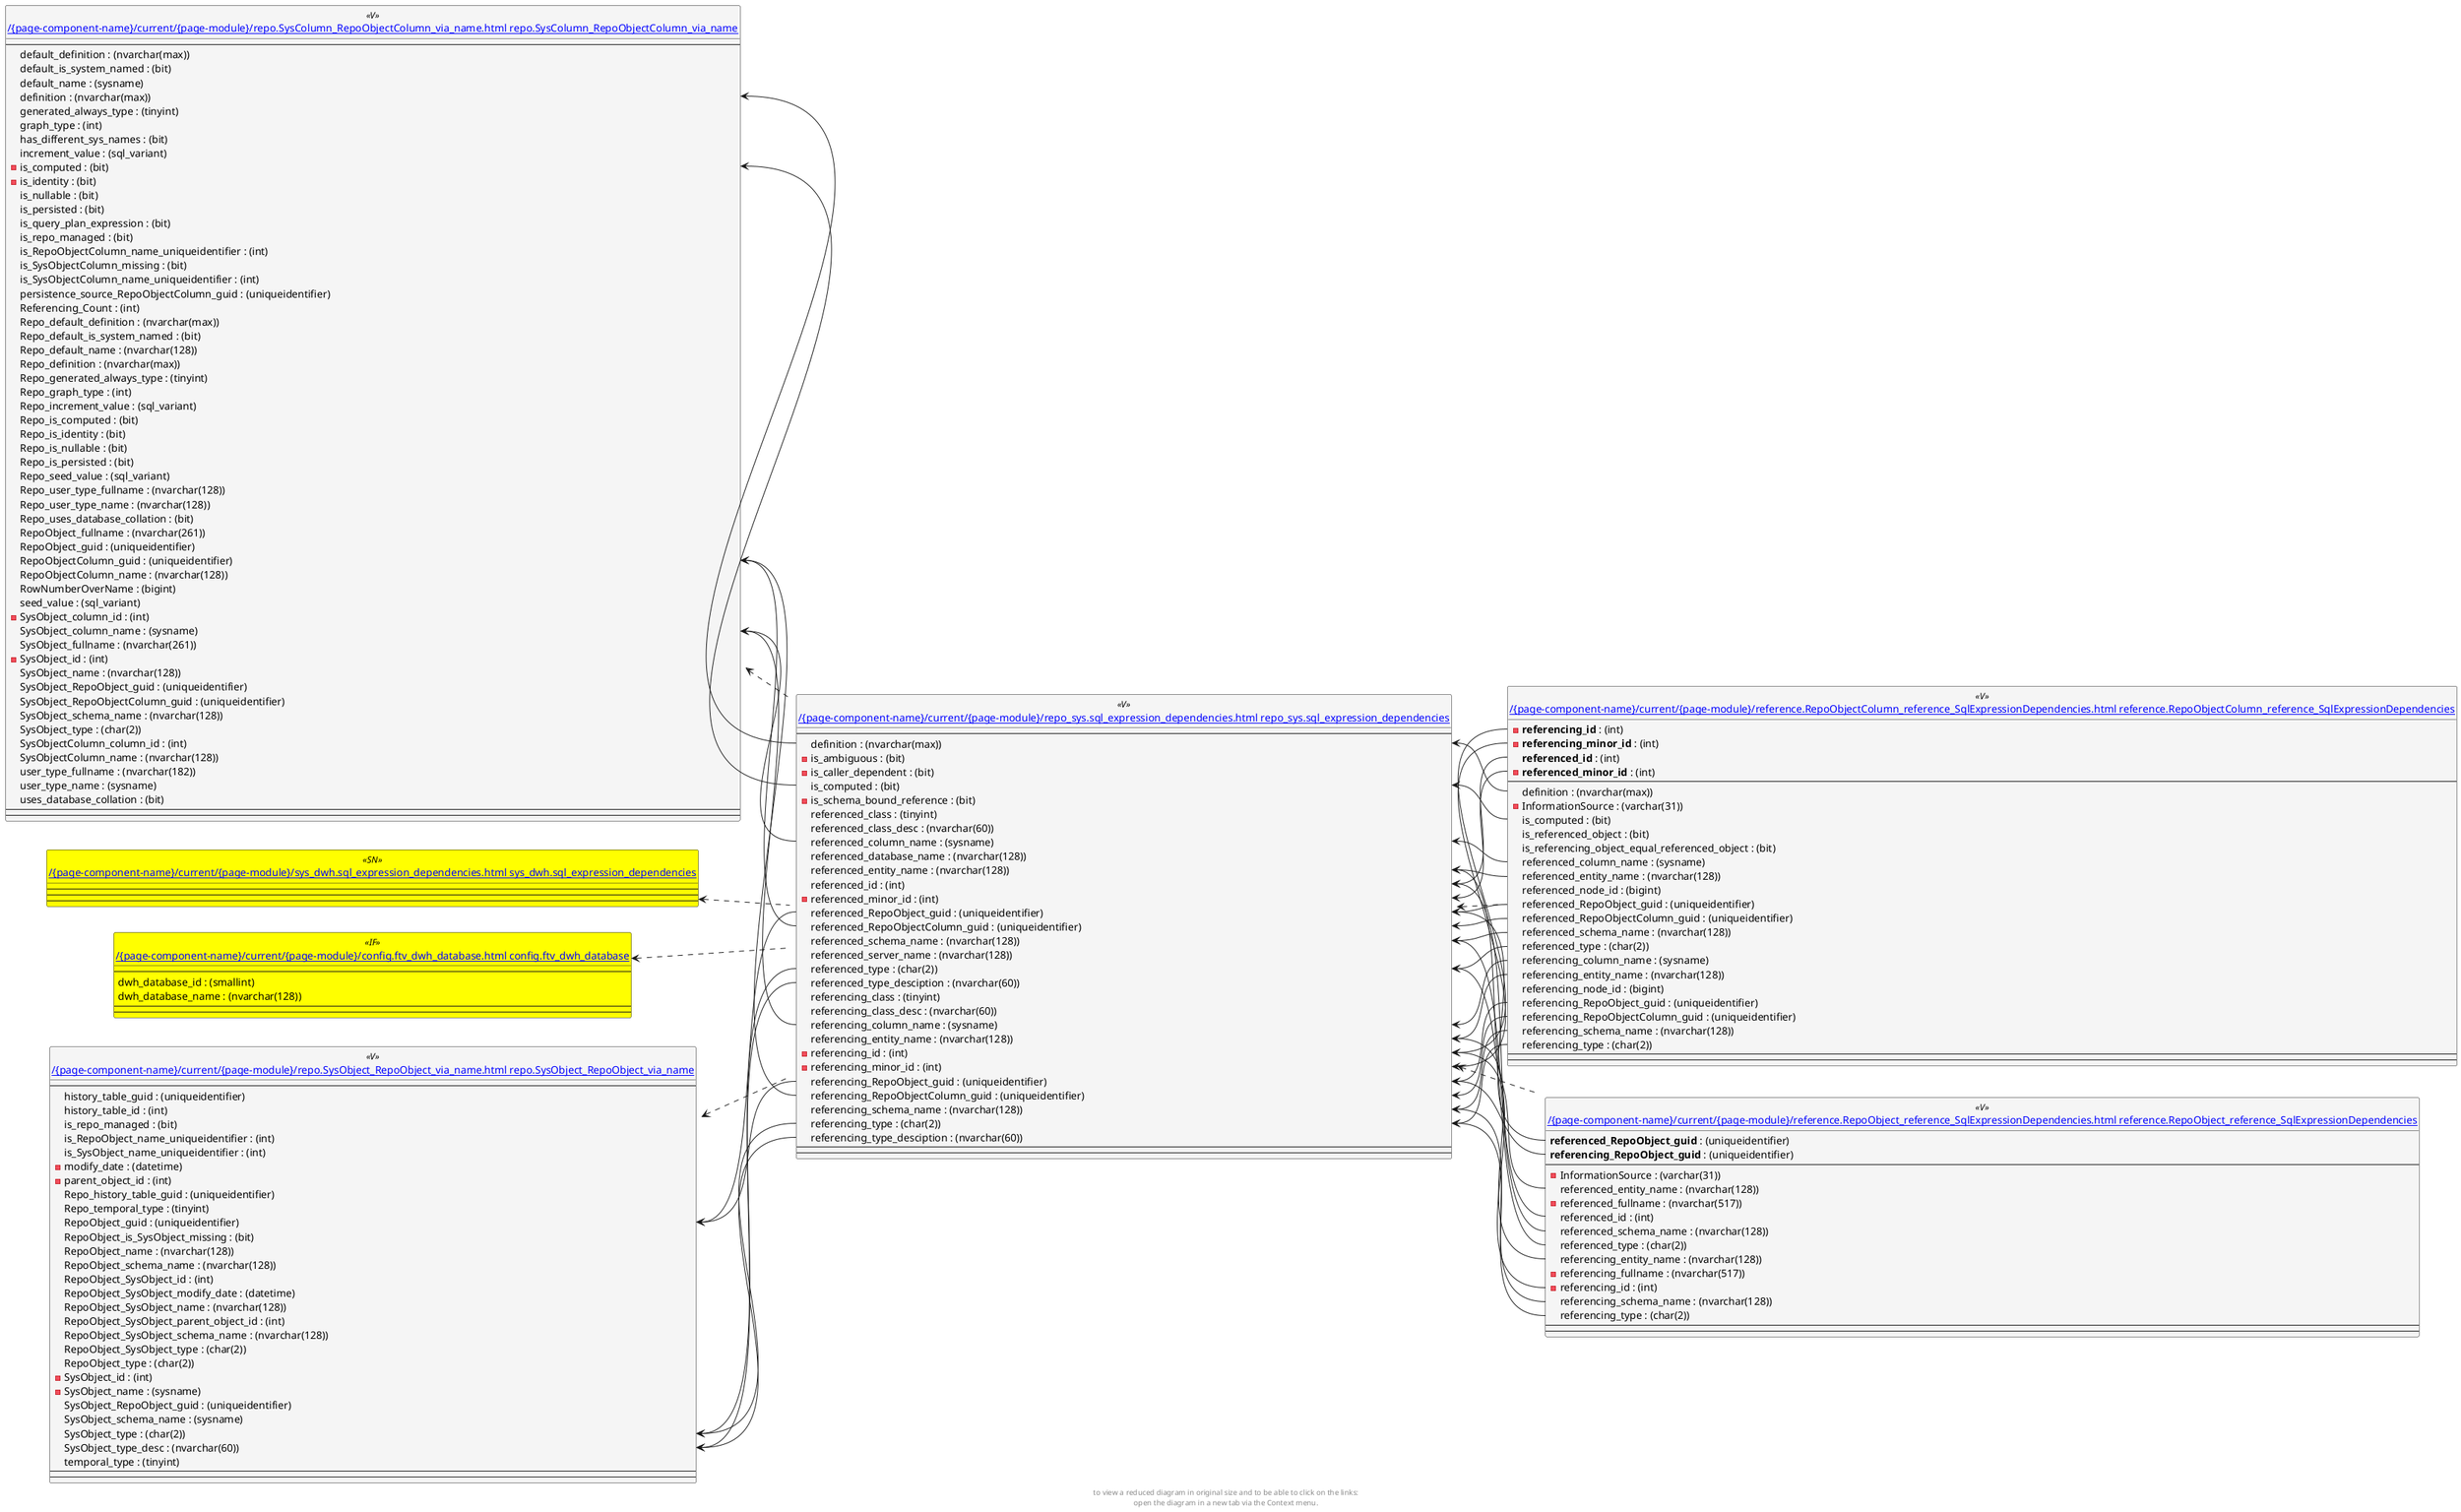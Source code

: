 @startuml
left to right direction
'top to bottom direction
hide circle
'avoide "." issues:
set namespaceSeparator none


skinparam class {
  BackgroundColor White
  BackgroundColor<<FN>> Yellow
  BackgroundColor<<FS>> Yellow
  BackgroundColor<<FT>> LightGray
  BackgroundColor<<IF>> Yellow
  BackgroundColor<<IS>> Yellow
  BackgroundColor<<P>> Aqua
  BackgroundColor<<PC>> Aqua
  BackgroundColor<<SN>> Yellow
  BackgroundColor<<SO>> SlateBlue
  BackgroundColor<<TF>> LightGray
  BackgroundColor<<TR>> Tomato
  BackgroundColor<<U>> White
  BackgroundColor<<V>> WhiteSmoke
  BackgroundColor<<X>> Aqua
}


entity "[[{site-url}/{page-component-name}/current/{page-module}/config.ftv_dwh_database.html config.ftv_dwh_database]]" as config.ftv_dwh_database << IF >> {
  --
  dwh_database_id : (smallint)
  dwh_database_name : (nvarchar(128))
  --
  --
}

entity "[[{site-url}/{page-component-name}/current/{page-module}/reference.RepoObject_reference_SqlExpressionDependencies.html reference.RepoObject_reference_SqlExpressionDependencies]]" as reference.RepoObject_reference_SqlExpressionDependencies << V >> {
  **referenced_RepoObject_guid** : (uniqueidentifier)
  **referencing_RepoObject_guid** : (uniqueidentifier)
  --
  - InformationSource : (varchar(31))
  referenced_entity_name : (nvarchar(128))
  - referenced_fullname : (nvarchar(517))
  referenced_id : (int)
  referenced_schema_name : (nvarchar(128))
  referenced_type : (char(2))
  referencing_entity_name : (nvarchar(128))
  - referencing_fullname : (nvarchar(517))
  - referencing_id : (int)
  referencing_schema_name : (nvarchar(128))
  referencing_type : (char(2))
  --
  --
}

entity "[[{site-url}/{page-component-name}/current/{page-module}/reference.RepoObjectColumn_reference_SqlExpressionDependencies.html reference.RepoObjectColumn_reference_SqlExpressionDependencies]]" as reference.RepoObjectColumn_reference_SqlExpressionDependencies << V >> {
  - **referencing_id** : (int)
  - **referencing_minor_id** : (int)
  **referenced_id** : (int)
  - **referenced_minor_id** : (int)
  --
  definition : (nvarchar(max))
  - InformationSource : (varchar(31))
  is_computed : (bit)
  is_referenced_object : (bit)
  is_referencing_object_equal_referenced_object : (bit)
  referenced_column_name : (sysname)
  referenced_entity_name : (nvarchar(128))
  referenced_node_id : (bigint)
  referenced_RepoObject_guid : (uniqueidentifier)
  referenced_RepoObjectColumn_guid : (uniqueidentifier)
  referenced_schema_name : (nvarchar(128))
  referenced_type : (char(2))
  referencing_column_name : (sysname)
  referencing_entity_name : (nvarchar(128))
  referencing_node_id : (bigint)
  referencing_RepoObject_guid : (uniqueidentifier)
  referencing_RepoObjectColumn_guid : (uniqueidentifier)
  referencing_schema_name : (nvarchar(128))
  referencing_type : (char(2))
  --
  --
}

entity "[[{site-url}/{page-component-name}/current/{page-module}/repo.SysColumn_RepoObjectColumn_via_name.html repo.SysColumn_RepoObjectColumn_via_name]]" as repo.SysColumn_RepoObjectColumn_via_name << V >> {
  --
  default_definition : (nvarchar(max))
  default_is_system_named : (bit)
  default_name : (sysname)
  definition : (nvarchar(max))
  generated_always_type : (tinyint)
  graph_type : (int)
  has_different_sys_names : (bit)
  increment_value : (sql_variant)
  - is_computed : (bit)
  - is_identity : (bit)
  is_nullable : (bit)
  is_persisted : (bit)
  is_query_plan_expression : (bit)
  is_repo_managed : (bit)
  is_RepoObjectColumn_name_uniqueidentifier : (int)
  is_SysObjectColumn_missing : (bit)
  is_SysObjectColumn_name_uniqueidentifier : (int)
  persistence_source_RepoObjectColumn_guid : (uniqueidentifier)
  Referencing_Count : (int)
  Repo_default_definition : (nvarchar(max))
  Repo_default_is_system_named : (bit)
  Repo_default_name : (nvarchar(128))
  Repo_definition : (nvarchar(max))
  Repo_generated_always_type : (tinyint)
  Repo_graph_type : (int)
  Repo_increment_value : (sql_variant)
  Repo_is_computed : (bit)
  Repo_is_identity : (bit)
  Repo_is_nullable : (bit)
  Repo_is_persisted : (bit)
  Repo_seed_value : (sql_variant)
  Repo_user_type_fullname : (nvarchar(128))
  Repo_user_type_name : (nvarchar(128))
  Repo_uses_database_collation : (bit)
  RepoObject_fullname : (nvarchar(261))
  RepoObject_guid : (uniqueidentifier)
  RepoObjectColumn_guid : (uniqueidentifier)
  RepoObjectColumn_name : (nvarchar(128))
  RowNumberOverName : (bigint)
  seed_value : (sql_variant)
  - SysObject_column_id : (int)
  SysObject_column_name : (sysname)
  SysObject_fullname : (nvarchar(261))
  - SysObject_id : (int)
  SysObject_name : (nvarchar(128))
  SysObject_RepoObject_guid : (uniqueidentifier)
  SysObject_RepoObjectColumn_guid : (uniqueidentifier)
  SysObject_schema_name : (nvarchar(128))
  SysObject_type : (char(2))
  SysObjectColumn_column_id : (int)
  SysObjectColumn_name : (nvarchar(128))
  user_type_fullname : (nvarchar(182))
  user_type_name : (sysname)
  uses_database_collation : (bit)
  --
  --
}

entity "[[{site-url}/{page-component-name}/current/{page-module}/repo.SysObject_RepoObject_via_name.html repo.SysObject_RepoObject_via_name]]" as repo.SysObject_RepoObject_via_name << V >> {
  --
  history_table_guid : (uniqueidentifier)
  history_table_id : (int)
  is_repo_managed : (bit)
  is_RepoObject_name_uniqueidentifier : (int)
  is_SysObject_name_uniqueidentifier : (int)
  - modify_date : (datetime)
  - parent_object_id : (int)
  Repo_history_table_guid : (uniqueidentifier)
  Repo_temporal_type : (tinyint)
  RepoObject_guid : (uniqueidentifier)
  RepoObject_is_SysObject_missing : (bit)
  RepoObject_name : (nvarchar(128))
  RepoObject_schema_name : (nvarchar(128))
  RepoObject_SysObject_id : (int)
  RepoObject_SysObject_modify_date : (datetime)
  RepoObject_SysObject_name : (nvarchar(128))
  RepoObject_SysObject_parent_object_id : (int)
  RepoObject_SysObject_schema_name : (nvarchar(128))
  RepoObject_SysObject_type : (char(2))
  RepoObject_type : (char(2))
  - SysObject_id : (int)
  - SysObject_name : (sysname)
  SysObject_RepoObject_guid : (uniqueidentifier)
  SysObject_schema_name : (sysname)
  SysObject_type : (char(2))
  SysObject_type_desc : (nvarchar(60))
  temporal_type : (tinyint)
  --
  --
}

entity "[[{site-url}/{page-component-name}/current/{page-module}/repo_sys.sql_expression_dependencies.html repo_sys.sql_expression_dependencies]]" as repo_sys.sql_expression_dependencies << V >> {
  --
  definition : (nvarchar(max))
  - is_ambiguous : (bit)
  - is_caller_dependent : (bit)
  is_computed : (bit)
  - is_schema_bound_reference : (bit)
  referenced_class : (tinyint)
  referenced_class_desc : (nvarchar(60))
  referenced_column_name : (sysname)
  referenced_database_name : (nvarchar(128))
  referenced_entity_name : (nvarchar(128))
  referenced_id : (int)
  - referenced_minor_id : (int)
  referenced_RepoObject_guid : (uniqueidentifier)
  referenced_RepoObjectColumn_guid : (uniqueidentifier)
  referenced_schema_name : (nvarchar(128))
  referenced_server_name : (nvarchar(128))
  referenced_type : (char(2))
  referenced_type_desciption : (nvarchar(60))
  referencing_class : (tinyint)
  referencing_class_desc : (nvarchar(60))
  referencing_column_name : (sysname)
  referencing_entity_name : (nvarchar(128))
  - referencing_id : (int)
  - referencing_minor_id : (int)
  referencing_RepoObject_guid : (uniqueidentifier)
  referencing_RepoObjectColumn_guid : (uniqueidentifier)
  referencing_schema_name : (nvarchar(128))
  referencing_type : (char(2))
  referencing_type_desciption : (nvarchar(60))
  --
  --
}

entity "[[{site-url}/{page-component-name}/current/{page-module}/sys_dwh.sql_expression_dependencies.html sys_dwh.sql_expression_dependencies]]" as sys_dwh.sql_expression_dependencies << SN >> {
  --
  --
  --
}

config.ftv_dwh_database <.. repo_sys.sql_expression_dependencies
repo.SysColumn_RepoObjectColumn_via_name <.. repo_sys.sql_expression_dependencies
repo.SysObject_RepoObject_via_name <.. repo_sys.sql_expression_dependencies
repo_sys.sql_expression_dependencies <.. reference.RepoObject_reference_SqlExpressionDependencies
repo_sys.sql_expression_dependencies <.. reference.RepoObjectColumn_reference_SqlExpressionDependencies
sys_dwh.sql_expression_dependencies <.. repo_sys.sql_expression_dependencies
repo.SysColumn_RepoObjectColumn_via_name::definition <-- repo_sys.sql_expression_dependencies::definition
repo.SysColumn_RepoObjectColumn_via_name::is_computed <-- repo_sys.sql_expression_dependencies::is_computed
repo.SysColumn_RepoObjectColumn_via_name::RepoObjectColumn_guid <-- repo_sys.sql_expression_dependencies::referencing_RepoObjectColumn_guid
repo.SysColumn_RepoObjectColumn_via_name::RepoObjectColumn_guid <-- repo_sys.sql_expression_dependencies::referenced_RepoObjectColumn_guid
repo.SysColumn_RepoObjectColumn_via_name::SysObject_column_name <-- repo_sys.sql_expression_dependencies::referencing_column_name
repo.SysColumn_RepoObjectColumn_via_name::SysObject_column_name <-- repo_sys.sql_expression_dependencies::referenced_column_name
repo.SysObject_RepoObject_via_name::RepoObject_guid <-- repo_sys.sql_expression_dependencies::referencing_RepoObject_guid
repo.SysObject_RepoObject_via_name::RepoObject_guid <-- repo_sys.sql_expression_dependencies::referenced_RepoObject_guid
repo.SysObject_RepoObject_via_name::SysObject_type <-- repo_sys.sql_expression_dependencies::referencing_type
repo.SysObject_RepoObject_via_name::SysObject_type <-- repo_sys.sql_expression_dependencies::referenced_type
repo.SysObject_RepoObject_via_name::SysObject_type_desc <-- repo_sys.sql_expression_dependencies::referencing_type_desciption
repo.SysObject_RepoObject_via_name::SysObject_type_desc <-- repo_sys.sql_expression_dependencies::referenced_type_desciption
repo_sys.sql_expression_dependencies::definition <-- reference.RepoObjectColumn_reference_SqlExpressionDependencies::definition
repo_sys.sql_expression_dependencies::is_computed <-- reference.RepoObjectColumn_reference_SqlExpressionDependencies::is_computed
repo_sys.sql_expression_dependencies::referenced_column_name <-- reference.RepoObjectColumn_reference_SqlExpressionDependencies::referenced_column_name
repo_sys.sql_expression_dependencies::referenced_entity_name <-- reference.RepoObject_reference_SqlExpressionDependencies::referenced_entity_name
repo_sys.sql_expression_dependencies::referenced_entity_name <-- reference.RepoObjectColumn_reference_SqlExpressionDependencies::referenced_entity_name
repo_sys.sql_expression_dependencies::referenced_id <-- reference.RepoObject_reference_SqlExpressionDependencies::referenced_id
repo_sys.sql_expression_dependencies::referenced_id <-- reference.RepoObjectColumn_reference_SqlExpressionDependencies::referenced_id
repo_sys.sql_expression_dependencies::referenced_minor_id <-- reference.RepoObjectColumn_reference_SqlExpressionDependencies::referenced_minor_id
repo_sys.sql_expression_dependencies::referenced_RepoObject_guid <-- reference.RepoObject_reference_SqlExpressionDependencies::referenced_RepoObject_guid
repo_sys.sql_expression_dependencies::referenced_RepoObject_guid <-- reference.RepoObjectColumn_reference_SqlExpressionDependencies::referenced_RepoObject_guid
repo_sys.sql_expression_dependencies::referenced_RepoObjectColumn_guid <-- reference.RepoObjectColumn_reference_SqlExpressionDependencies::referenced_RepoObjectColumn_guid
repo_sys.sql_expression_dependencies::referenced_schema_name <-- reference.RepoObject_reference_SqlExpressionDependencies::referenced_schema_name
repo_sys.sql_expression_dependencies::referenced_schema_name <-- reference.RepoObjectColumn_reference_SqlExpressionDependencies::referenced_schema_name
repo_sys.sql_expression_dependencies::referenced_type <-- reference.RepoObject_reference_SqlExpressionDependencies::referenced_type
repo_sys.sql_expression_dependencies::referenced_type <-- reference.RepoObjectColumn_reference_SqlExpressionDependencies::referenced_type
repo_sys.sql_expression_dependencies::referencing_column_name <-- reference.RepoObjectColumn_reference_SqlExpressionDependencies::referencing_column_name
repo_sys.sql_expression_dependencies::referencing_entity_name <-- reference.RepoObject_reference_SqlExpressionDependencies::referencing_entity_name
repo_sys.sql_expression_dependencies::referencing_entity_name <-- reference.RepoObjectColumn_reference_SqlExpressionDependencies::referencing_entity_name
repo_sys.sql_expression_dependencies::referencing_id <-- reference.RepoObject_reference_SqlExpressionDependencies::referencing_id
repo_sys.sql_expression_dependencies::referencing_id <-- reference.RepoObjectColumn_reference_SqlExpressionDependencies::referencing_id
repo_sys.sql_expression_dependencies::referencing_minor_id <-- reference.RepoObjectColumn_reference_SqlExpressionDependencies::referencing_minor_id
repo_sys.sql_expression_dependencies::referencing_RepoObject_guid <-- reference.RepoObject_reference_SqlExpressionDependencies::referencing_RepoObject_guid
repo_sys.sql_expression_dependencies::referencing_RepoObject_guid <-- reference.RepoObjectColumn_reference_SqlExpressionDependencies::referencing_RepoObject_guid
repo_sys.sql_expression_dependencies::referencing_RepoObjectColumn_guid <-- reference.RepoObjectColumn_reference_SqlExpressionDependencies::referencing_RepoObjectColumn_guid
repo_sys.sql_expression_dependencies::referencing_schema_name <-- reference.RepoObject_reference_SqlExpressionDependencies::referencing_schema_name
repo_sys.sql_expression_dependencies::referencing_schema_name <-- reference.RepoObjectColumn_reference_SqlExpressionDependencies::referencing_schema_name
repo_sys.sql_expression_dependencies::referencing_type <-- reference.RepoObject_reference_SqlExpressionDependencies::referencing_type
repo_sys.sql_expression_dependencies::referencing_type <-- reference.RepoObjectColumn_reference_SqlExpressionDependencies::referencing_type
footer
to view a reduced diagram in original size and to be able to click on the links:
open the diagram in a new tab via the Context menu.
end footer

@enduml

